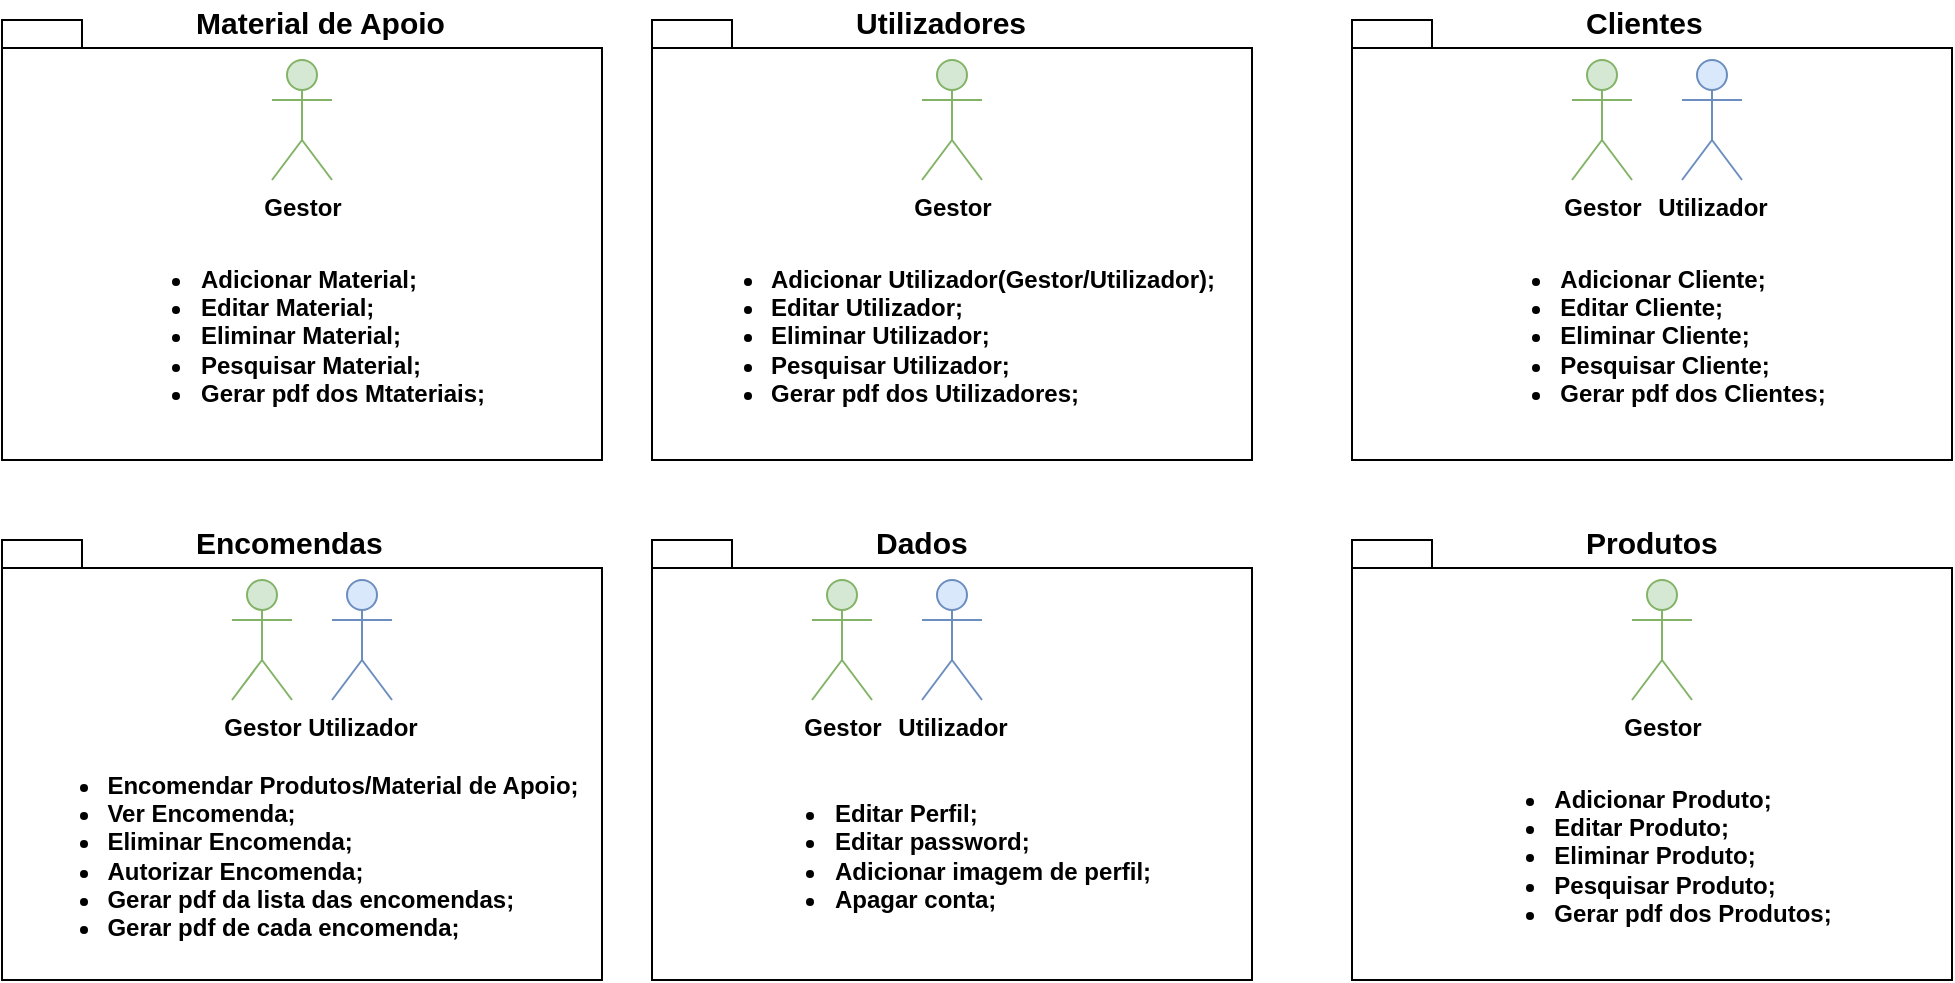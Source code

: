 <mxfile version="10.7.0" type="device"><diagram id="LPux-Ro3zc9iEN9lWDqy" name="Page-1"><mxGraphModel dx="2221" dy="1884" grid="1" gridSize="10" guides="1" tooltips="1" connect="1" arrows="1" fold="1" page="1" pageScale="1" pageWidth="827" pageHeight="1169" math="0" shadow="0"><root><mxCell id="0"/><mxCell id="1" parent="0"/><mxCell id="R5JIRUxRgBj65AVoQcxx-1" value="&lt;br&gt;&lt;div&gt;&lt;br&gt;&lt;/div&gt;&lt;div&gt;&lt;br&gt;&lt;/div&gt;&lt;div&gt;&lt;br&gt;&lt;/div&gt;&lt;div&gt;&lt;br&gt;&lt;/div&gt;&lt;div&gt;&lt;br&gt;&lt;/div&gt;&lt;div&gt;&lt;ul&gt;&lt;li style=&quot;text-align: justify&quot;&gt;Adicionar Utilizador(Gestor/Utilizador);&lt;/li&gt;&lt;li style=&quot;text-align: justify&quot;&gt;Editar Utilizador;&lt;/li&gt;&lt;li style=&quot;text-align: justify&quot;&gt;Eliminar Utilizador;&lt;/li&gt;&lt;li style=&quot;text-align: justify&quot;&gt;Pesquisar Utilizador;&lt;/li&gt;&lt;li style=&quot;text-align: justify&quot;&gt;Gerar pdf dos Utilizadores;&lt;/li&gt;&lt;/ul&gt;&lt;/div&gt;" style="shape=folder;fontStyle=1;spacingTop=10;tabWidth=40;tabHeight=14;tabPosition=left;html=1;" vertex="1" parent="1"><mxGeometry x="130" y="-350" width="300" height="220" as="geometry"/></mxCell><mxCell id="R5JIRUxRgBj65AVoQcxx-2" value="&lt;b style=&quot;font-size: 15px;&quot;&gt;Utilizadores&lt;/b&gt;" style="text;html=1;resizable=0;points=[];autosize=1;align=left;verticalAlign=top;spacingTop=-4;fontSize=15;" vertex="1" parent="1"><mxGeometry x="230" y="-360" width="80" height="20" as="geometry"/></mxCell><mxCell id="R5JIRUxRgBj65AVoQcxx-3" value="&lt;b&gt;Gestor&lt;/b&gt;" style="shape=umlActor;verticalLabelPosition=bottom;labelBackgroundColor=#ffffff;verticalAlign=top;html=1;fillColor=#d5e8d4;strokeColor=#82b366;" vertex="1" parent="1"><mxGeometry x="265" y="-330" width="30" height="60" as="geometry"/></mxCell><mxCell id="R5JIRUxRgBj65AVoQcxx-16" value="&lt;br&gt;&lt;div&gt;&lt;br&gt;&lt;/div&gt;&lt;div&gt;&lt;br&gt;&lt;/div&gt;&lt;div&gt;&lt;br&gt;&lt;/div&gt;&lt;div&gt;&lt;br&gt;&lt;/div&gt;&lt;div&gt;&lt;br&gt;&lt;/div&gt;&lt;div&gt;&lt;ul&gt;&lt;li style=&quot;text-align: justify&quot;&gt;Adicionar Cliente;&lt;/li&gt;&lt;li style=&quot;text-align: justify&quot;&gt;Editar Cliente;&lt;/li&gt;&lt;li style=&quot;text-align: justify&quot;&gt;Eliminar Cliente;&lt;/li&gt;&lt;li style=&quot;text-align: justify&quot;&gt;Pesquisar Cliente;&lt;/li&gt;&lt;li style=&quot;text-align: justify&quot;&gt;Gerar pdf dos Clientes;&lt;/li&gt;&lt;/ul&gt;&lt;/div&gt;" style="shape=folder;fontStyle=1;spacingTop=10;tabWidth=40;tabHeight=14;tabPosition=left;html=1;" vertex="1" parent="1"><mxGeometry x="480" y="-350" width="300" height="220" as="geometry"/></mxCell><mxCell id="R5JIRUxRgBj65AVoQcxx-17" value="&lt;b&gt;Clientes&lt;/b&gt;" style="text;html=1;resizable=0;points=[];autosize=1;align=left;verticalAlign=top;spacingTop=-4;fontSize=15;" vertex="1" parent="1"><mxGeometry x="595" y="-360" width="70" height="20" as="geometry"/></mxCell><mxCell id="R5JIRUxRgBj65AVoQcxx-18" value="&lt;b&gt;Gestor&lt;/b&gt;" style="shape=umlActor;verticalLabelPosition=bottom;labelBackgroundColor=#ffffff;verticalAlign=top;html=1;fillColor=#d5e8d4;strokeColor=#82b366;" vertex="1" parent="1"><mxGeometry x="590" y="-330" width="30" height="60" as="geometry"/></mxCell><mxCell id="R5JIRUxRgBj65AVoQcxx-23" value="&lt;b&gt;Utilizador&lt;/b&gt;" style="shape=umlActor;verticalLabelPosition=bottom;labelBackgroundColor=#ffffff;verticalAlign=top;html=1;fillColor=#dae8fc;strokeColor=#6c8ebf;" vertex="1" parent="1"><mxGeometry x="645" y="-330" width="30" height="60" as="geometry"/></mxCell><mxCell id="R5JIRUxRgBj65AVoQcxx-24" value="&lt;br&gt;&lt;div&gt;&lt;br&gt;&lt;/div&gt;&lt;div&gt;&lt;br&gt;&lt;/div&gt;&lt;div&gt;&lt;br&gt;&lt;/div&gt;&lt;div&gt;&lt;br&gt;&lt;/div&gt;&lt;div&gt;&lt;br&gt;&lt;/div&gt;&lt;div&gt;&lt;ul&gt;&lt;li style=&quot;text-align: justify&quot;&gt;Editar Perfil;&lt;/li&gt;&lt;li style=&quot;text-align: justify&quot;&gt;Editar password;&lt;/li&gt;&lt;li style=&quot;text-align: justify&quot;&gt;Adicionar imagem de perfil;&lt;/li&gt;&lt;li style=&quot;text-align: justify&quot;&gt;Apagar conta;&lt;/li&gt;&lt;/ul&gt;&lt;/div&gt;" style="shape=folder;fontStyle=1;spacingTop=10;tabWidth=40;tabHeight=14;tabPosition=left;html=1;" vertex="1" parent="1"><mxGeometry x="130" y="-90" width="300" height="220" as="geometry"/></mxCell><mxCell id="R5JIRUxRgBj65AVoQcxx-25" value="&lt;b style=&quot;font-size: 15px&quot;&gt;Dados&lt;/b&gt;" style="text;html=1;resizable=0;points=[];autosize=1;align=left;verticalAlign=top;spacingTop=-4;fontSize=15;" vertex="1" parent="1"><mxGeometry x="240" y="-100" width="60" height="20" as="geometry"/></mxCell><mxCell id="R5JIRUxRgBj65AVoQcxx-26" value="&lt;b&gt;Gestor&lt;/b&gt;" style="shape=umlActor;verticalLabelPosition=bottom;labelBackgroundColor=#ffffff;verticalAlign=top;html=1;fillColor=#d5e8d4;strokeColor=#82b366;" vertex="1" parent="1"><mxGeometry x="210" y="-70" width="30" height="60" as="geometry"/></mxCell><mxCell id="R5JIRUxRgBj65AVoQcxx-27" value="&lt;b&gt;Utilizador&lt;/b&gt;" style="shape=umlActor;verticalLabelPosition=bottom;labelBackgroundColor=#ffffff;verticalAlign=top;html=1;fillColor=#dae8fc;strokeColor=#6c8ebf;" vertex="1" parent="1"><mxGeometry x="265" y="-70" width="30" height="60" as="geometry"/></mxCell><mxCell id="R5JIRUxRgBj65AVoQcxx-28" value="&lt;br&gt;&lt;div&gt;&lt;br&gt;&lt;/div&gt;&lt;div&gt;&lt;br&gt;&lt;/div&gt;&lt;div&gt;&lt;br&gt;&lt;/div&gt;&lt;div&gt;&lt;br&gt;&lt;/div&gt;&lt;div&gt;&lt;br&gt;&lt;/div&gt;&lt;div&gt;&lt;ul&gt;&lt;li style=&quot;text-align: justify&quot;&gt;Adicionar Produto;&lt;/li&gt;&lt;li style=&quot;text-align: justify&quot;&gt;Editar Produto;&lt;/li&gt;&lt;li style=&quot;text-align: justify&quot;&gt;Eliminar Produto;&lt;/li&gt;&lt;li style=&quot;text-align: justify&quot;&gt;Pesquisar Produto;&lt;/li&gt;&lt;li style=&quot;text-align: justify&quot;&gt;Gerar pdf dos Produtos;&lt;/li&gt;&lt;/ul&gt;&lt;/div&gt;" style="shape=folder;fontStyle=1;spacingTop=10;tabWidth=40;tabHeight=14;tabPosition=left;html=1;" vertex="1" parent="1"><mxGeometry x="480" y="-90" width="300" height="220" as="geometry"/></mxCell><mxCell id="R5JIRUxRgBj65AVoQcxx-29" value="&lt;b style=&quot;font-size: 15px&quot;&gt;Produtos&lt;/b&gt;" style="text;html=1;resizable=0;points=[];autosize=1;align=left;verticalAlign=top;spacingTop=-4;fontSize=15;" vertex="1" parent="1"><mxGeometry x="595" y="-100" width="80" height="20" as="geometry"/></mxCell><mxCell id="R5JIRUxRgBj65AVoQcxx-30" value="&lt;b&gt;Gestor&lt;/b&gt;" style="shape=umlActor;verticalLabelPosition=bottom;labelBackgroundColor=#ffffff;verticalAlign=top;html=1;fillColor=#d5e8d4;strokeColor=#82b366;" vertex="1" parent="1"><mxGeometry x="620" y="-70" width="30" height="60" as="geometry"/></mxCell><mxCell id="R5JIRUxRgBj65AVoQcxx-40" value="&lt;div style=&quot;text-align: justify&quot;&gt;&lt;br&gt;&lt;/div&gt;&lt;div style=&quot;text-align: justify&quot;&gt;&lt;br&gt;&lt;/div&gt;&lt;div style=&quot;text-align: justify&quot;&gt;&lt;br&gt;&lt;/div&gt;&lt;div style=&quot;text-align: justify&quot;&gt;&lt;br&gt;&lt;/div&gt;&lt;div style=&quot;text-align: justify&quot;&gt;&lt;br&gt;&lt;/div&gt;&lt;div style=&quot;text-align: justify&quot;&gt;&lt;br&gt;&lt;/div&gt;&lt;div&gt;&lt;ul&gt;&lt;li style=&quot;text-align: justify&quot;&gt;Adicionar Material;&lt;/li&gt;&lt;li style=&quot;text-align: justify&quot;&gt;Editar Material;&lt;/li&gt;&lt;li style=&quot;text-align: justify&quot;&gt;Eliminar Material;&lt;/li&gt;&lt;li style=&quot;text-align: justify&quot;&gt;Pesquisar Material;&lt;/li&gt;&lt;li style=&quot;text-align: justify&quot;&gt;Gerar pdf dos Mtateriais;&lt;/li&gt;&lt;/ul&gt;&lt;/div&gt;" style="shape=folder;fontStyle=1;spacingTop=10;tabWidth=40;tabHeight=14;tabPosition=left;html=1;" vertex="1" parent="1"><mxGeometry x="-195" y="-350" width="300" height="220" as="geometry"/></mxCell><mxCell id="R5JIRUxRgBj65AVoQcxx-41" value="&lt;b&gt;Material de Apoio&lt;/b&gt;" style="text;html=1;resizable=0;points=[];autosize=1;align=left;verticalAlign=top;spacingTop=-4;fontSize=15;" vertex="1" parent="1"><mxGeometry x="-100" y="-360" width="140" height="20" as="geometry"/></mxCell><mxCell id="R5JIRUxRgBj65AVoQcxx-42" value="&lt;b&gt;Gestor&lt;/b&gt;" style="shape=umlActor;verticalLabelPosition=bottom;labelBackgroundColor=#ffffff;verticalAlign=top;html=1;fillColor=#d5e8d4;strokeColor=#82b366;" vertex="1" parent="1"><mxGeometry x="-60" y="-330" width="30" height="60" as="geometry"/></mxCell><mxCell id="R5JIRUxRgBj65AVoQcxx-50" value="&lt;div style=&quot;text-align: justify&quot;&gt;&lt;br&gt;&lt;/div&gt;&lt;div style=&quot;text-align: justify&quot;&gt;&lt;br&gt;&lt;/div&gt;&lt;div style=&quot;text-align: justify&quot;&gt;&lt;br&gt;&lt;/div&gt;&lt;div style=&quot;text-align: justify&quot;&gt;&lt;br&gt;&lt;/div&gt;&lt;div style=&quot;text-align: justify&quot;&gt;&lt;br&gt;&lt;/div&gt;&lt;div style=&quot;text-align: justify&quot;&gt;&lt;br&gt;&lt;/div&gt;&lt;div&gt;&lt;ul&gt;&lt;li style=&quot;text-align: justify&quot;&gt;Encomendar Produtos/Material de Apoio;&lt;/li&gt;&lt;li style=&quot;text-align: justify&quot;&gt;Ver Encomenda;&lt;/li&gt;&lt;li style=&quot;text-align: justify&quot;&gt;Eliminar Encomenda;&lt;/li&gt;&lt;li style=&quot;text-align: justify&quot;&gt;Autorizar Encomenda;&lt;/li&gt;&lt;li style=&quot;text-align: justify&quot;&gt;Gerar pdf da lista das encomendas;&lt;/li&gt;&lt;li style=&quot;text-align: justify&quot;&gt;Gerar pdf de cada encomenda;&lt;/li&gt;&lt;/ul&gt;&lt;/div&gt;" style="shape=folder;fontStyle=1;spacingTop=10;tabWidth=40;tabHeight=14;tabPosition=left;html=1;" vertex="1" parent="1"><mxGeometry x="-195" y="-90" width="300" height="220" as="geometry"/></mxCell><mxCell id="R5JIRUxRgBj65AVoQcxx-51" value="&lt;b&gt;Encomendas&lt;/b&gt;" style="text;html=1;resizable=0;points=[];autosize=1;align=left;verticalAlign=top;spacingTop=-4;fontSize=15;" vertex="1" parent="1"><mxGeometry x="-100" y="-100" width="110" height="20" as="geometry"/></mxCell><mxCell id="R5JIRUxRgBj65AVoQcxx-52" value="&lt;b&gt;Gestor&lt;/b&gt;" style="shape=umlActor;verticalLabelPosition=bottom;labelBackgroundColor=#ffffff;verticalAlign=top;html=1;fillColor=#d5e8d4;strokeColor=#82b366;" vertex="1" parent="1"><mxGeometry x="-80" y="-70" width="30" height="60" as="geometry"/></mxCell><mxCell id="R5JIRUxRgBj65AVoQcxx-57" value="&lt;b&gt;Utilizador&lt;/b&gt;" style="shape=umlActor;verticalLabelPosition=bottom;labelBackgroundColor=#ffffff;verticalAlign=top;html=1;fillColor=#dae8fc;strokeColor=#6c8ebf;" vertex="1" parent="1"><mxGeometry x="-30" y="-70" width="30" height="60" as="geometry"/></mxCell></root></mxGraphModel></diagram></mxfile>